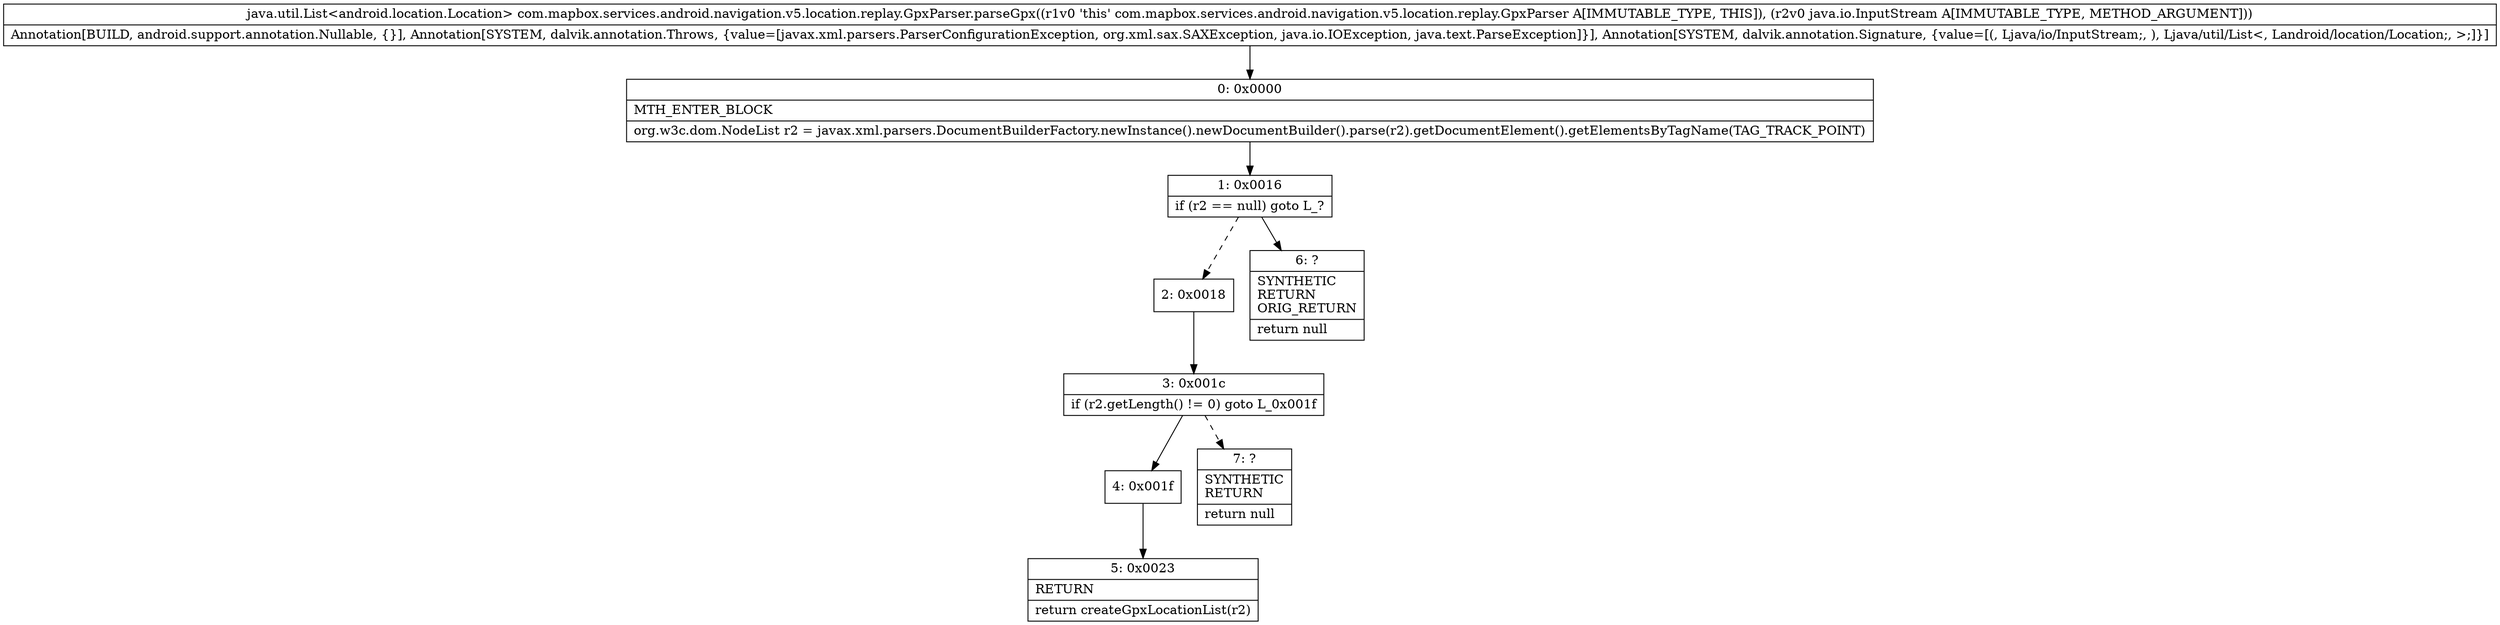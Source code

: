 digraph "CFG forcom.mapbox.services.android.navigation.v5.location.replay.GpxParser.parseGpx(Ljava\/io\/InputStream;)Ljava\/util\/List;" {
Node_0 [shape=record,label="{0\:\ 0x0000|MTH_ENTER_BLOCK\l|org.w3c.dom.NodeList r2 = javax.xml.parsers.DocumentBuilderFactory.newInstance().newDocumentBuilder().parse(r2).getDocumentElement().getElementsByTagName(TAG_TRACK_POINT)\l}"];
Node_1 [shape=record,label="{1\:\ 0x0016|if (r2 == null) goto L_?\l}"];
Node_2 [shape=record,label="{2\:\ 0x0018}"];
Node_3 [shape=record,label="{3\:\ 0x001c|if (r2.getLength() != 0) goto L_0x001f\l}"];
Node_4 [shape=record,label="{4\:\ 0x001f}"];
Node_5 [shape=record,label="{5\:\ 0x0023|RETURN\l|return createGpxLocationList(r2)\l}"];
Node_6 [shape=record,label="{6\:\ ?|SYNTHETIC\lRETURN\lORIG_RETURN\l|return null\l}"];
Node_7 [shape=record,label="{7\:\ ?|SYNTHETIC\lRETURN\l|return null\l}"];
MethodNode[shape=record,label="{java.util.List\<android.location.Location\> com.mapbox.services.android.navigation.v5.location.replay.GpxParser.parseGpx((r1v0 'this' com.mapbox.services.android.navigation.v5.location.replay.GpxParser A[IMMUTABLE_TYPE, THIS]), (r2v0 java.io.InputStream A[IMMUTABLE_TYPE, METHOD_ARGUMENT]))  | Annotation[BUILD, android.support.annotation.Nullable, \{\}], Annotation[SYSTEM, dalvik.annotation.Throws, \{value=[javax.xml.parsers.ParserConfigurationException, org.xml.sax.SAXException, java.io.IOException, java.text.ParseException]\}], Annotation[SYSTEM, dalvik.annotation.Signature, \{value=[(, Ljava\/io\/InputStream;, ), Ljava\/util\/List\<, Landroid\/location\/Location;, \>;]\}]\l}"];
MethodNode -> Node_0;
Node_0 -> Node_1;
Node_1 -> Node_2[style=dashed];
Node_1 -> Node_6;
Node_2 -> Node_3;
Node_3 -> Node_4;
Node_3 -> Node_7[style=dashed];
Node_4 -> Node_5;
}

